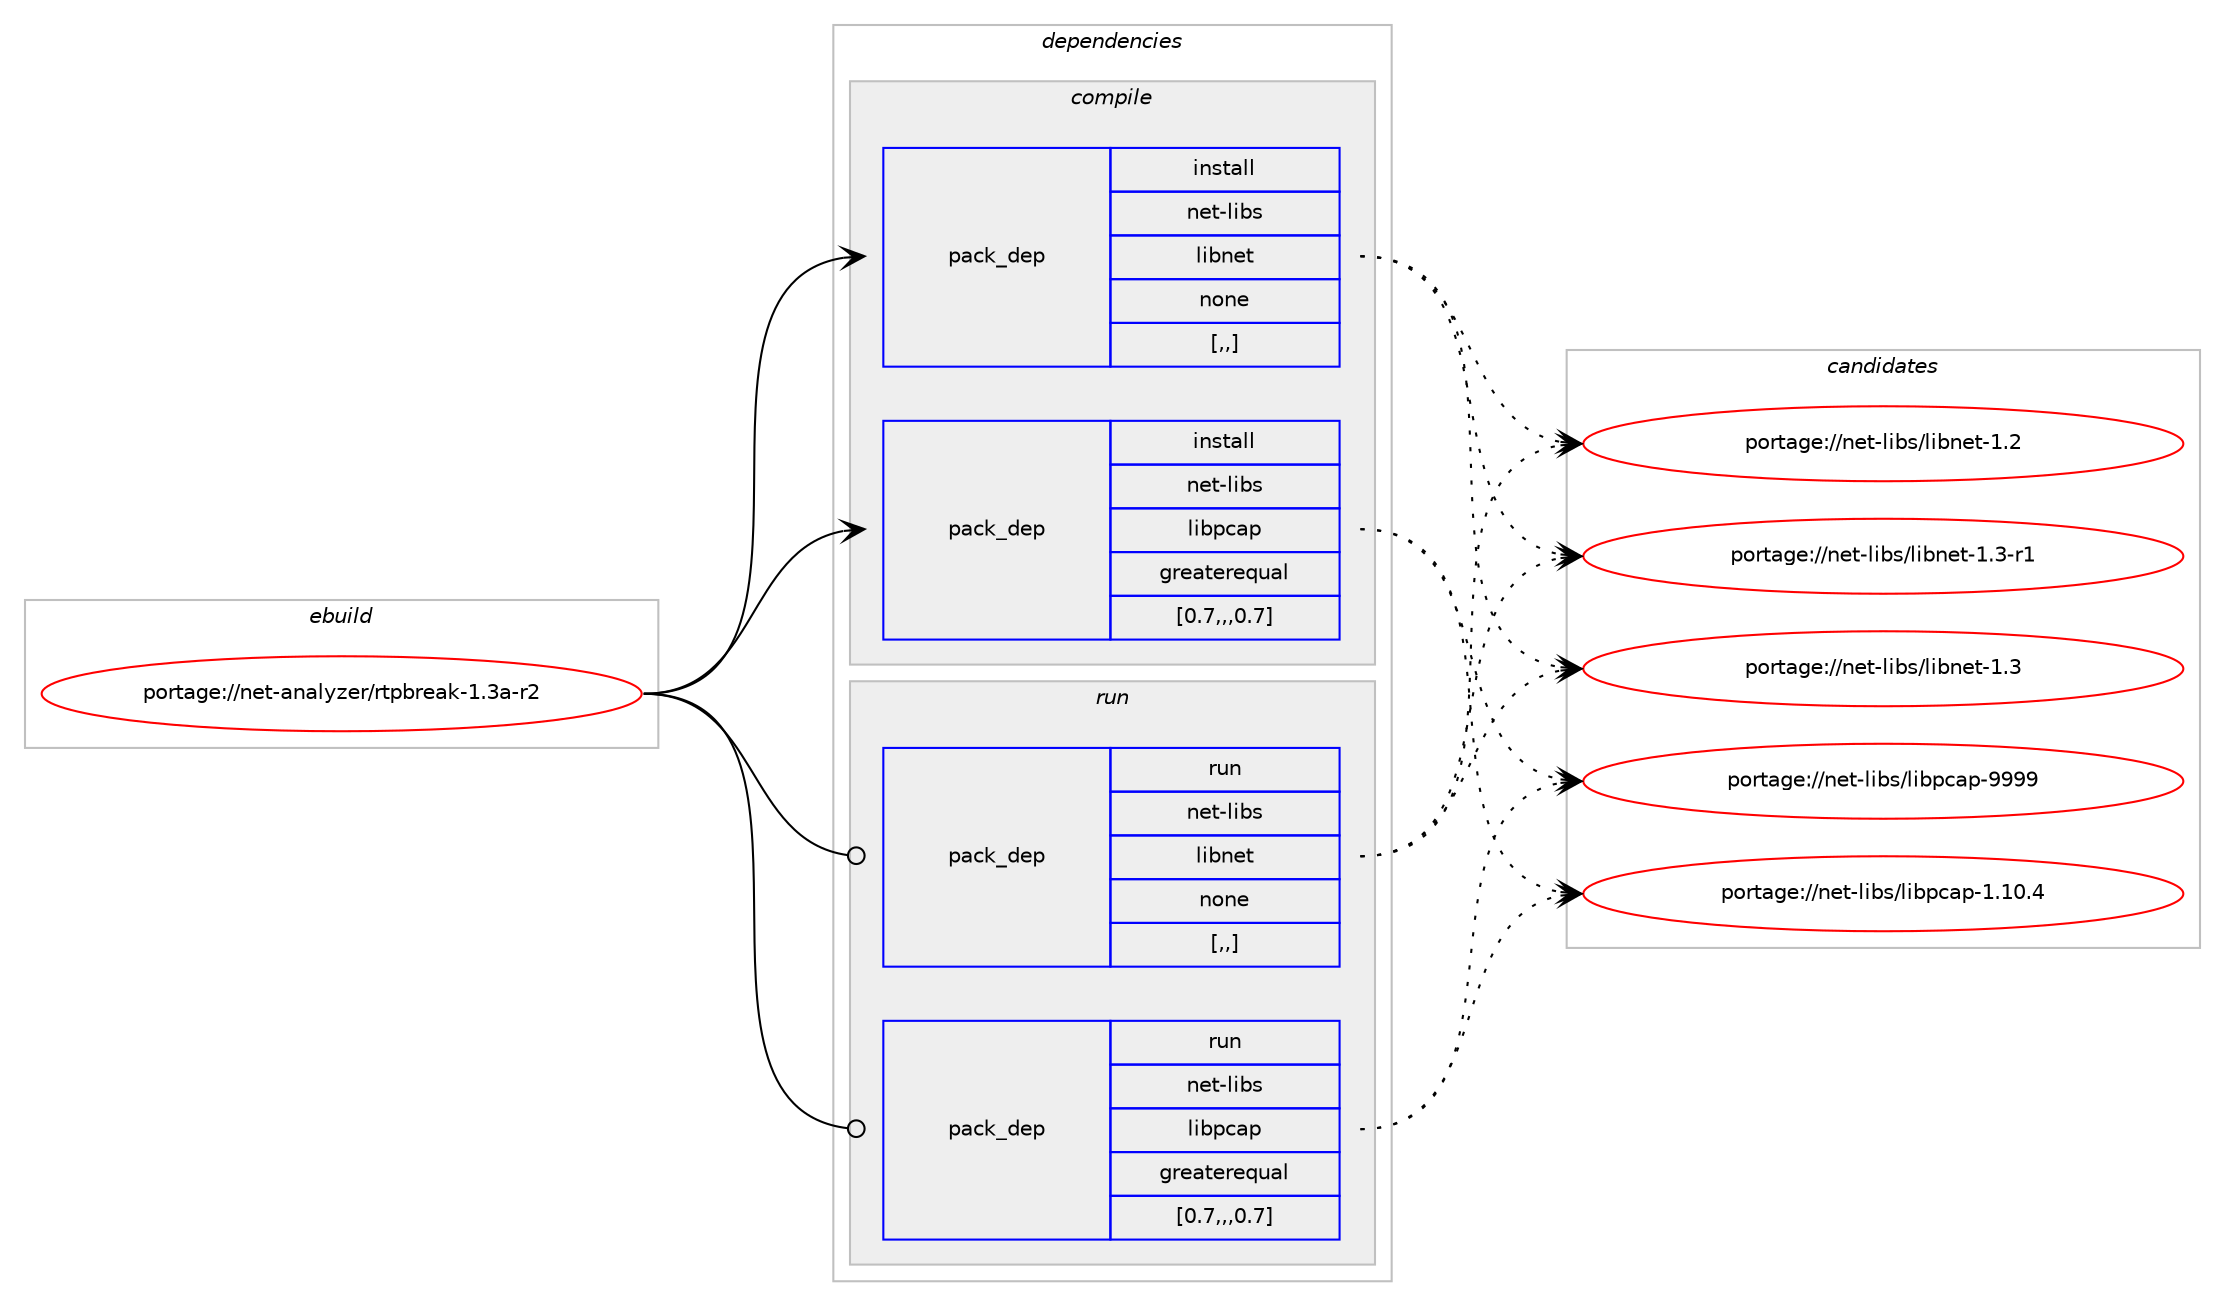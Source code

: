digraph prolog {

# *************
# Graph options
# *************

newrank=true;
concentrate=true;
compound=true;
graph [rankdir=LR,fontname=Helvetica,fontsize=10,ranksep=1.5];#, ranksep=2.5, nodesep=0.2];
edge  [arrowhead=vee];
node  [fontname=Helvetica,fontsize=10];

# **********
# The ebuild
# **********

subgraph cluster_leftcol {
color=gray;
label=<<i>ebuild</i>>;
id [label="portage://net-analyzer/rtpbreak-1.3a-r2", color=red, width=4, href="../net-analyzer/rtpbreak-1.3a-r2.svg"];
}

# ****************
# The dependencies
# ****************

subgraph cluster_midcol {
color=gray;
label=<<i>dependencies</i>>;
subgraph cluster_compile {
fillcolor="#eeeeee";
style=filled;
label=<<i>compile</i>>;
subgraph pack250558 {
dependency341025 [label=<<TABLE BORDER="0" CELLBORDER="1" CELLSPACING="0" CELLPADDING="4" WIDTH="220"><TR><TD ROWSPAN="6" CELLPADDING="30">pack_dep</TD></TR><TR><TD WIDTH="110">install</TD></TR><TR><TD>net-libs</TD></TR><TR><TD>libnet</TD></TR><TR><TD>none</TD></TR><TR><TD>[,,]</TD></TR></TABLE>>, shape=none, color=blue];
}
id:e -> dependency341025:w [weight=20,style="solid",arrowhead="vee"];
subgraph pack250559 {
dependency341026 [label=<<TABLE BORDER="0" CELLBORDER="1" CELLSPACING="0" CELLPADDING="4" WIDTH="220"><TR><TD ROWSPAN="6" CELLPADDING="30">pack_dep</TD></TR><TR><TD WIDTH="110">install</TD></TR><TR><TD>net-libs</TD></TR><TR><TD>libpcap</TD></TR><TR><TD>greaterequal</TD></TR><TR><TD>[0.7,,,0.7]</TD></TR></TABLE>>, shape=none, color=blue];
}
id:e -> dependency341026:w [weight=20,style="solid",arrowhead="vee"];
}
subgraph cluster_compileandrun {
fillcolor="#eeeeee";
style=filled;
label=<<i>compile and run</i>>;
}
subgraph cluster_run {
fillcolor="#eeeeee";
style=filled;
label=<<i>run</i>>;
subgraph pack250560 {
dependency341027 [label=<<TABLE BORDER="0" CELLBORDER="1" CELLSPACING="0" CELLPADDING="4" WIDTH="220"><TR><TD ROWSPAN="6" CELLPADDING="30">pack_dep</TD></TR><TR><TD WIDTH="110">run</TD></TR><TR><TD>net-libs</TD></TR><TR><TD>libnet</TD></TR><TR><TD>none</TD></TR><TR><TD>[,,]</TD></TR></TABLE>>, shape=none, color=blue];
}
id:e -> dependency341027:w [weight=20,style="solid",arrowhead="odot"];
subgraph pack250561 {
dependency341028 [label=<<TABLE BORDER="0" CELLBORDER="1" CELLSPACING="0" CELLPADDING="4" WIDTH="220"><TR><TD ROWSPAN="6" CELLPADDING="30">pack_dep</TD></TR><TR><TD WIDTH="110">run</TD></TR><TR><TD>net-libs</TD></TR><TR><TD>libpcap</TD></TR><TR><TD>greaterequal</TD></TR><TR><TD>[0.7,,,0.7]</TD></TR></TABLE>>, shape=none, color=blue];
}
id:e -> dependency341028:w [weight=20,style="solid",arrowhead="odot"];
}
}

# **************
# The candidates
# **************

subgraph cluster_choices {
rank=same;
color=gray;
label=<<i>candidates</i>>;

subgraph choice250558 {
color=black;
nodesep=1;
choice11010111645108105981154710810598110101116454946514511449 [label="portage://net-libs/libnet-1.3-r1", color=red, width=4,href="../net-libs/libnet-1.3-r1.svg"];
choice1101011164510810598115471081059811010111645494651 [label="portage://net-libs/libnet-1.3", color=red, width=4,href="../net-libs/libnet-1.3.svg"];
choice1101011164510810598115471081059811010111645494650 [label="portage://net-libs/libnet-1.2", color=red, width=4,href="../net-libs/libnet-1.2.svg"];
dependency341025:e -> choice11010111645108105981154710810598110101116454946514511449:w [style=dotted,weight="100"];
dependency341025:e -> choice1101011164510810598115471081059811010111645494651:w [style=dotted,weight="100"];
dependency341025:e -> choice1101011164510810598115471081059811010111645494650:w [style=dotted,weight="100"];
}
subgraph choice250559 {
color=black;
nodesep=1;
choice1101011164510810598115471081059811299971124557575757 [label="portage://net-libs/libpcap-9999", color=red, width=4,href="../net-libs/libpcap-9999.svg"];
choice11010111645108105981154710810598112999711245494649484652 [label="portage://net-libs/libpcap-1.10.4", color=red, width=4,href="../net-libs/libpcap-1.10.4.svg"];
dependency341026:e -> choice1101011164510810598115471081059811299971124557575757:w [style=dotted,weight="100"];
dependency341026:e -> choice11010111645108105981154710810598112999711245494649484652:w [style=dotted,weight="100"];
}
subgraph choice250560 {
color=black;
nodesep=1;
choice11010111645108105981154710810598110101116454946514511449 [label="portage://net-libs/libnet-1.3-r1", color=red, width=4,href="../net-libs/libnet-1.3-r1.svg"];
choice1101011164510810598115471081059811010111645494651 [label="portage://net-libs/libnet-1.3", color=red, width=4,href="../net-libs/libnet-1.3.svg"];
choice1101011164510810598115471081059811010111645494650 [label="portage://net-libs/libnet-1.2", color=red, width=4,href="../net-libs/libnet-1.2.svg"];
dependency341027:e -> choice11010111645108105981154710810598110101116454946514511449:w [style=dotted,weight="100"];
dependency341027:e -> choice1101011164510810598115471081059811010111645494651:w [style=dotted,weight="100"];
dependency341027:e -> choice1101011164510810598115471081059811010111645494650:w [style=dotted,weight="100"];
}
subgraph choice250561 {
color=black;
nodesep=1;
choice1101011164510810598115471081059811299971124557575757 [label="portage://net-libs/libpcap-9999", color=red, width=4,href="../net-libs/libpcap-9999.svg"];
choice11010111645108105981154710810598112999711245494649484652 [label="portage://net-libs/libpcap-1.10.4", color=red, width=4,href="../net-libs/libpcap-1.10.4.svg"];
dependency341028:e -> choice1101011164510810598115471081059811299971124557575757:w [style=dotted,weight="100"];
dependency341028:e -> choice11010111645108105981154710810598112999711245494649484652:w [style=dotted,weight="100"];
}
}

}
